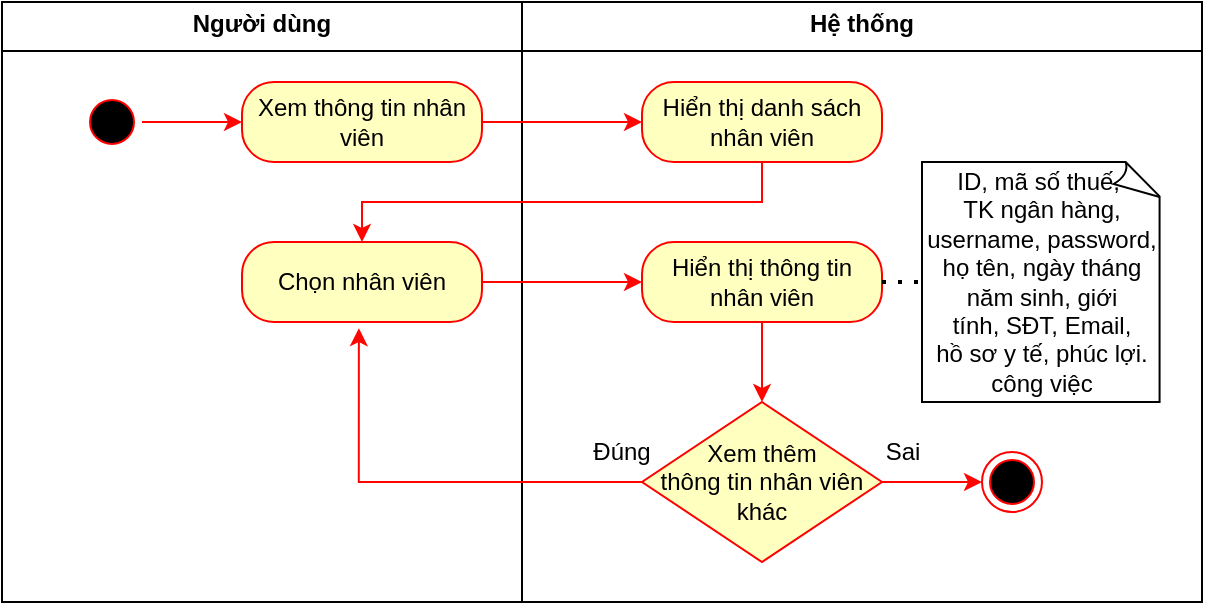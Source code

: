 <mxfile version="26.0.10">
  <diagram name="Page-1" id="pAYEDax6jlEjCvd47c3e">
    <mxGraphModel dx="976" dy="418" grid="1" gridSize="10" guides="1" tooltips="1" connect="1" arrows="1" fold="1" page="1" pageScale="1" pageWidth="850" pageHeight="1100" math="0" shadow="0">
      <root>
        <mxCell id="0" />
        <mxCell id="1" parent="0" />
        <mxCell id="j3ycPdzo6cHpRrVuyQYC-28" value="&lt;p style=&quot;margin:0px;margin-top:4px;text-align:center;&quot;&gt;&lt;b&gt;Hệ thống&lt;/b&gt;&lt;/p&gt;&lt;hr size=&quot;1&quot; style=&quot;border-style:solid;&quot;&gt;&lt;div style=&quot;height:2px;&quot;&gt;&lt;/div&gt;" style="verticalAlign=top;align=left;overflow=fill;html=1;whiteSpace=wrap;" parent="1" vertex="1">
          <mxGeometry x="260" width="340" height="300" as="geometry" />
        </mxCell>
        <mxCell id="j3ycPdzo6cHpRrVuyQYC-27" value="&lt;p style=&quot;margin:0px;margin-top:4px;text-align:center;&quot;&gt;&lt;b&gt;Người dùng&lt;/b&gt;&lt;/p&gt;&lt;hr size=&quot;1&quot; style=&quot;border-style:solid;&quot;&gt;&lt;div style=&quot;height:2px;&quot;&gt;&lt;/div&gt;" style="verticalAlign=top;align=left;overflow=fill;html=1;whiteSpace=wrap;" parent="1" vertex="1">
          <mxGeometry width="260" height="300" as="geometry" />
        </mxCell>
        <mxCell id="j3ycPdzo6cHpRrVuyQYC-1" value="" style="ellipse;html=1;shape=startState;fillColor=#000000;strokeColor=#ff0000;" parent="1" vertex="1">
          <mxGeometry x="40" y="45" width="30" height="30" as="geometry" />
        </mxCell>
        <mxCell id="j3ycPdzo6cHpRrVuyQYC-3" value="" style="edgeStyle=orthogonalEdgeStyle;rounded=0;orthogonalLoop=1;jettySize=auto;html=1;strokeColor=#FF0500;" parent="1" source="j3ycPdzo6cHpRrVuyQYC-1" target="j3ycPdzo6cHpRrVuyQYC-2" edge="1">
          <mxGeometry relative="1" as="geometry" />
        </mxCell>
        <mxCell id="j3ycPdzo6cHpRrVuyQYC-6" value="" style="edgeStyle=orthogonalEdgeStyle;rounded=0;orthogonalLoop=1;jettySize=auto;html=1;strokeColor=#FF0500;" parent="1" source="j3ycPdzo6cHpRrVuyQYC-2" target="j3ycPdzo6cHpRrVuyQYC-4" edge="1">
          <mxGeometry relative="1" as="geometry" />
        </mxCell>
        <mxCell id="j3ycPdzo6cHpRrVuyQYC-2" value="Xem thông tin nhân viên" style="rounded=1;whiteSpace=wrap;html=1;arcSize=40;fontColor=#000000;fillColor=#ffffc0;strokeColor=#ff0000;" parent="1" vertex="1">
          <mxGeometry x="120" y="40" width="120" height="40" as="geometry" />
        </mxCell>
        <mxCell id="j3ycPdzo6cHpRrVuyQYC-7" style="edgeStyle=orthogonalEdgeStyle;rounded=0;orthogonalLoop=1;jettySize=auto;html=1;entryX=0.5;entryY=0;entryDx=0;entryDy=0;strokeColor=#FF0500;" parent="1" source="j3ycPdzo6cHpRrVuyQYC-4" target="j3ycPdzo6cHpRrVuyQYC-5" edge="1">
          <mxGeometry relative="1" as="geometry">
            <Array as="points">
              <mxPoint x="380" y="100" />
              <mxPoint x="180" y="100" />
            </Array>
          </mxGeometry>
        </mxCell>
        <mxCell id="j3ycPdzo6cHpRrVuyQYC-4" value="Hiển thị danh sách nhân viên" style="rounded=1;whiteSpace=wrap;html=1;arcSize=40;fontColor=#000000;fillColor=#ffffc0;strokeColor=#ff0000;" parent="1" vertex="1">
          <mxGeometry x="320" y="40" width="120" height="40" as="geometry" />
        </mxCell>
        <mxCell id="j3ycPdzo6cHpRrVuyQYC-10" style="edgeStyle=orthogonalEdgeStyle;rounded=0;orthogonalLoop=1;jettySize=auto;html=1;entryX=0;entryY=0.5;entryDx=0;entryDy=0;strokeColor=#FF0500;" parent="1" source="j3ycPdzo6cHpRrVuyQYC-5" target="j3ycPdzo6cHpRrVuyQYC-9" edge="1">
          <mxGeometry relative="1" as="geometry" />
        </mxCell>
        <mxCell id="j3ycPdzo6cHpRrVuyQYC-5" value="Chọn nhân viên" style="rounded=1;whiteSpace=wrap;html=1;arcSize=40;fontColor=#000000;fillColor=#ffffc0;strokeColor=#ff0000;" parent="1" vertex="1">
          <mxGeometry x="120" y="120" width="120" height="40" as="geometry" />
        </mxCell>
        <mxCell id="j3ycPdzo6cHpRrVuyQYC-15" value="" style="edgeStyle=orthogonalEdgeStyle;rounded=0;orthogonalLoop=1;jettySize=auto;html=1;" parent="1" target="j3ycPdzo6cHpRrVuyQYC-13" edge="1">
          <mxGeometry relative="1" as="geometry">
            <mxPoint x="380" y="200" as="sourcePoint" />
          </mxGeometry>
        </mxCell>
        <mxCell id="j3ycPdzo6cHpRrVuyQYC-20" style="edgeStyle=orthogonalEdgeStyle;rounded=0;orthogonalLoop=1;jettySize=auto;html=1;entryX=0.5;entryY=0;entryDx=0;entryDy=0;strokeColor=#FF0500;" parent="1" source="j3ycPdzo6cHpRrVuyQYC-9" target="j3ycPdzo6cHpRrVuyQYC-13" edge="1">
          <mxGeometry relative="1" as="geometry" />
        </mxCell>
        <mxCell id="j3ycPdzo6cHpRrVuyQYC-9" value="Hiển thị thông tin nhân viên" style="rounded=1;whiteSpace=wrap;html=1;arcSize=40;fontColor=#000000;fillColor=#ffffc0;strokeColor=#ff0000;" parent="1" vertex="1">
          <mxGeometry x="320" y="120" width="120" height="40" as="geometry" />
        </mxCell>
        <mxCell id="j3ycPdzo6cHpRrVuyQYC-11" value="ID, mã số thuế,&amp;nbsp;&lt;br&gt;TK ngân hàng,&lt;div&gt;username, password, họ tên,&amp;nbsp;&lt;span style=&quot;background-color: transparent; color: light-dark(rgb(0, 0, 0), rgb(255, 255, 255));&quot;&gt;ngày tháng&lt;/span&gt;&lt;/div&gt;&lt;div&gt;&lt;span style=&quot;background-color: transparent; color: light-dark(rgb(0, 0, 0), rgb(255, 255, 255));&quot;&gt;năm sinh,&amp;nbsp;&lt;/span&gt;&lt;span style=&quot;background-color: transparent; color: light-dark(rgb(0, 0, 0), rgb(255, 255, 255));&quot;&gt;giới tính,&amp;nbsp;&lt;/span&gt;&lt;span style=&quot;background-color: transparent; color: light-dark(rgb(0, 0, 0), rgb(255, 255, 255));&quot;&gt;SĐT, Email,&lt;/span&gt;&lt;/div&gt;&lt;div&gt;hồ sơ y tế, phúc lợi.&lt;br&gt;công việc&lt;/div&gt;" style="whiteSpace=wrap;html=1;shape=mxgraph.basic.document;align=center;" parent="1" vertex="1">
          <mxGeometry x="460" y="80" width="120" height="120" as="geometry" />
        </mxCell>
        <mxCell id="j3ycPdzo6cHpRrVuyQYC-22" value="" style="edgeStyle=orthogonalEdgeStyle;rounded=0;orthogonalLoop=1;jettySize=auto;html=1;strokeColor=#FF0500;" parent="1" source="j3ycPdzo6cHpRrVuyQYC-13" target="j3ycPdzo6cHpRrVuyQYC-21" edge="1">
          <mxGeometry relative="1" as="geometry" />
        </mxCell>
        <mxCell id="j3ycPdzo6cHpRrVuyQYC-13" value="Xem thêm&lt;br&gt;thông tin nhân viên khác" style="rhombus;whiteSpace=wrap;html=1;fontColor=#000000;fillColor=#ffffc0;strokeColor=#FF0000;" parent="1" vertex="1">
          <mxGeometry x="320" y="200" width="120" height="80" as="geometry" />
        </mxCell>
        <mxCell id="j3ycPdzo6cHpRrVuyQYC-14" style="edgeStyle=orthogonalEdgeStyle;rounded=0;orthogonalLoop=1;jettySize=auto;html=1;entryX=0.487;entryY=1.077;entryDx=0;entryDy=0;entryPerimeter=0;strokeColor=#FF0500;" parent="1" source="j3ycPdzo6cHpRrVuyQYC-13" target="j3ycPdzo6cHpRrVuyQYC-5" edge="1">
          <mxGeometry relative="1" as="geometry" />
        </mxCell>
        <mxCell id="j3ycPdzo6cHpRrVuyQYC-21" value="" style="ellipse;html=1;shape=endState;fillColor=#000000;strokeColor=#ff0000;" parent="1" vertex="1">
          <mxGeometry x="490" y="225" width="30" height="30" as="geometry" />
        </mxCell>
        <mxCell id="j3ycPdzo6cHpRrVuyQYC-23" value="Đúng" style="text;html=1;align=center;verticalAlign=middle;whiteSpace=wrap;rounded=0;fontFamily=Helvetica;fontSize=12;fontColor=#000000;" parent="1" vertex="1">
          <mxGeometry x="280" y="210" width="60" height="30" as="geometry" />
        </mxCell>
        <mxCell id="j3ycPdzo6cHpRrVuyQYC-24" value="Sai" style="text;html=1;align=center;verticalAlign=middle;resizable=0;points=[];autosize=1;strokeColor=none;fillColor=none;" parent="1" vertex="1">
          <mxGeometry x="430" y="210" width="40" height="30" as="geometry" />
        </mxCell>
        <mxCell id="LeS5DBMuOPDQBIyl6Azf-1" value="" style="endArrow=none;dashed=1;html=1;dashPattern=1 3;strokeWidth=2;rounded=0;entryX=0;entryY=0.5;entryDx=0;entryDy=0;entryPerimeter=0;" parent="1" target="j3ycPdzo6cHpRrVuyQYC-11" edge="1">
          <mxGeometry width="50" height="50" relative="1" as="geometry">
            <mxPoint x="440" y="140" as="sourcePoint" />
            <mxPoint x="490" y="90" as="targetPoint" />
          </mxGeometry>
        </mxCell>
      </root>
    </mxGraphModel>
  </diagram>
</mxfile>
